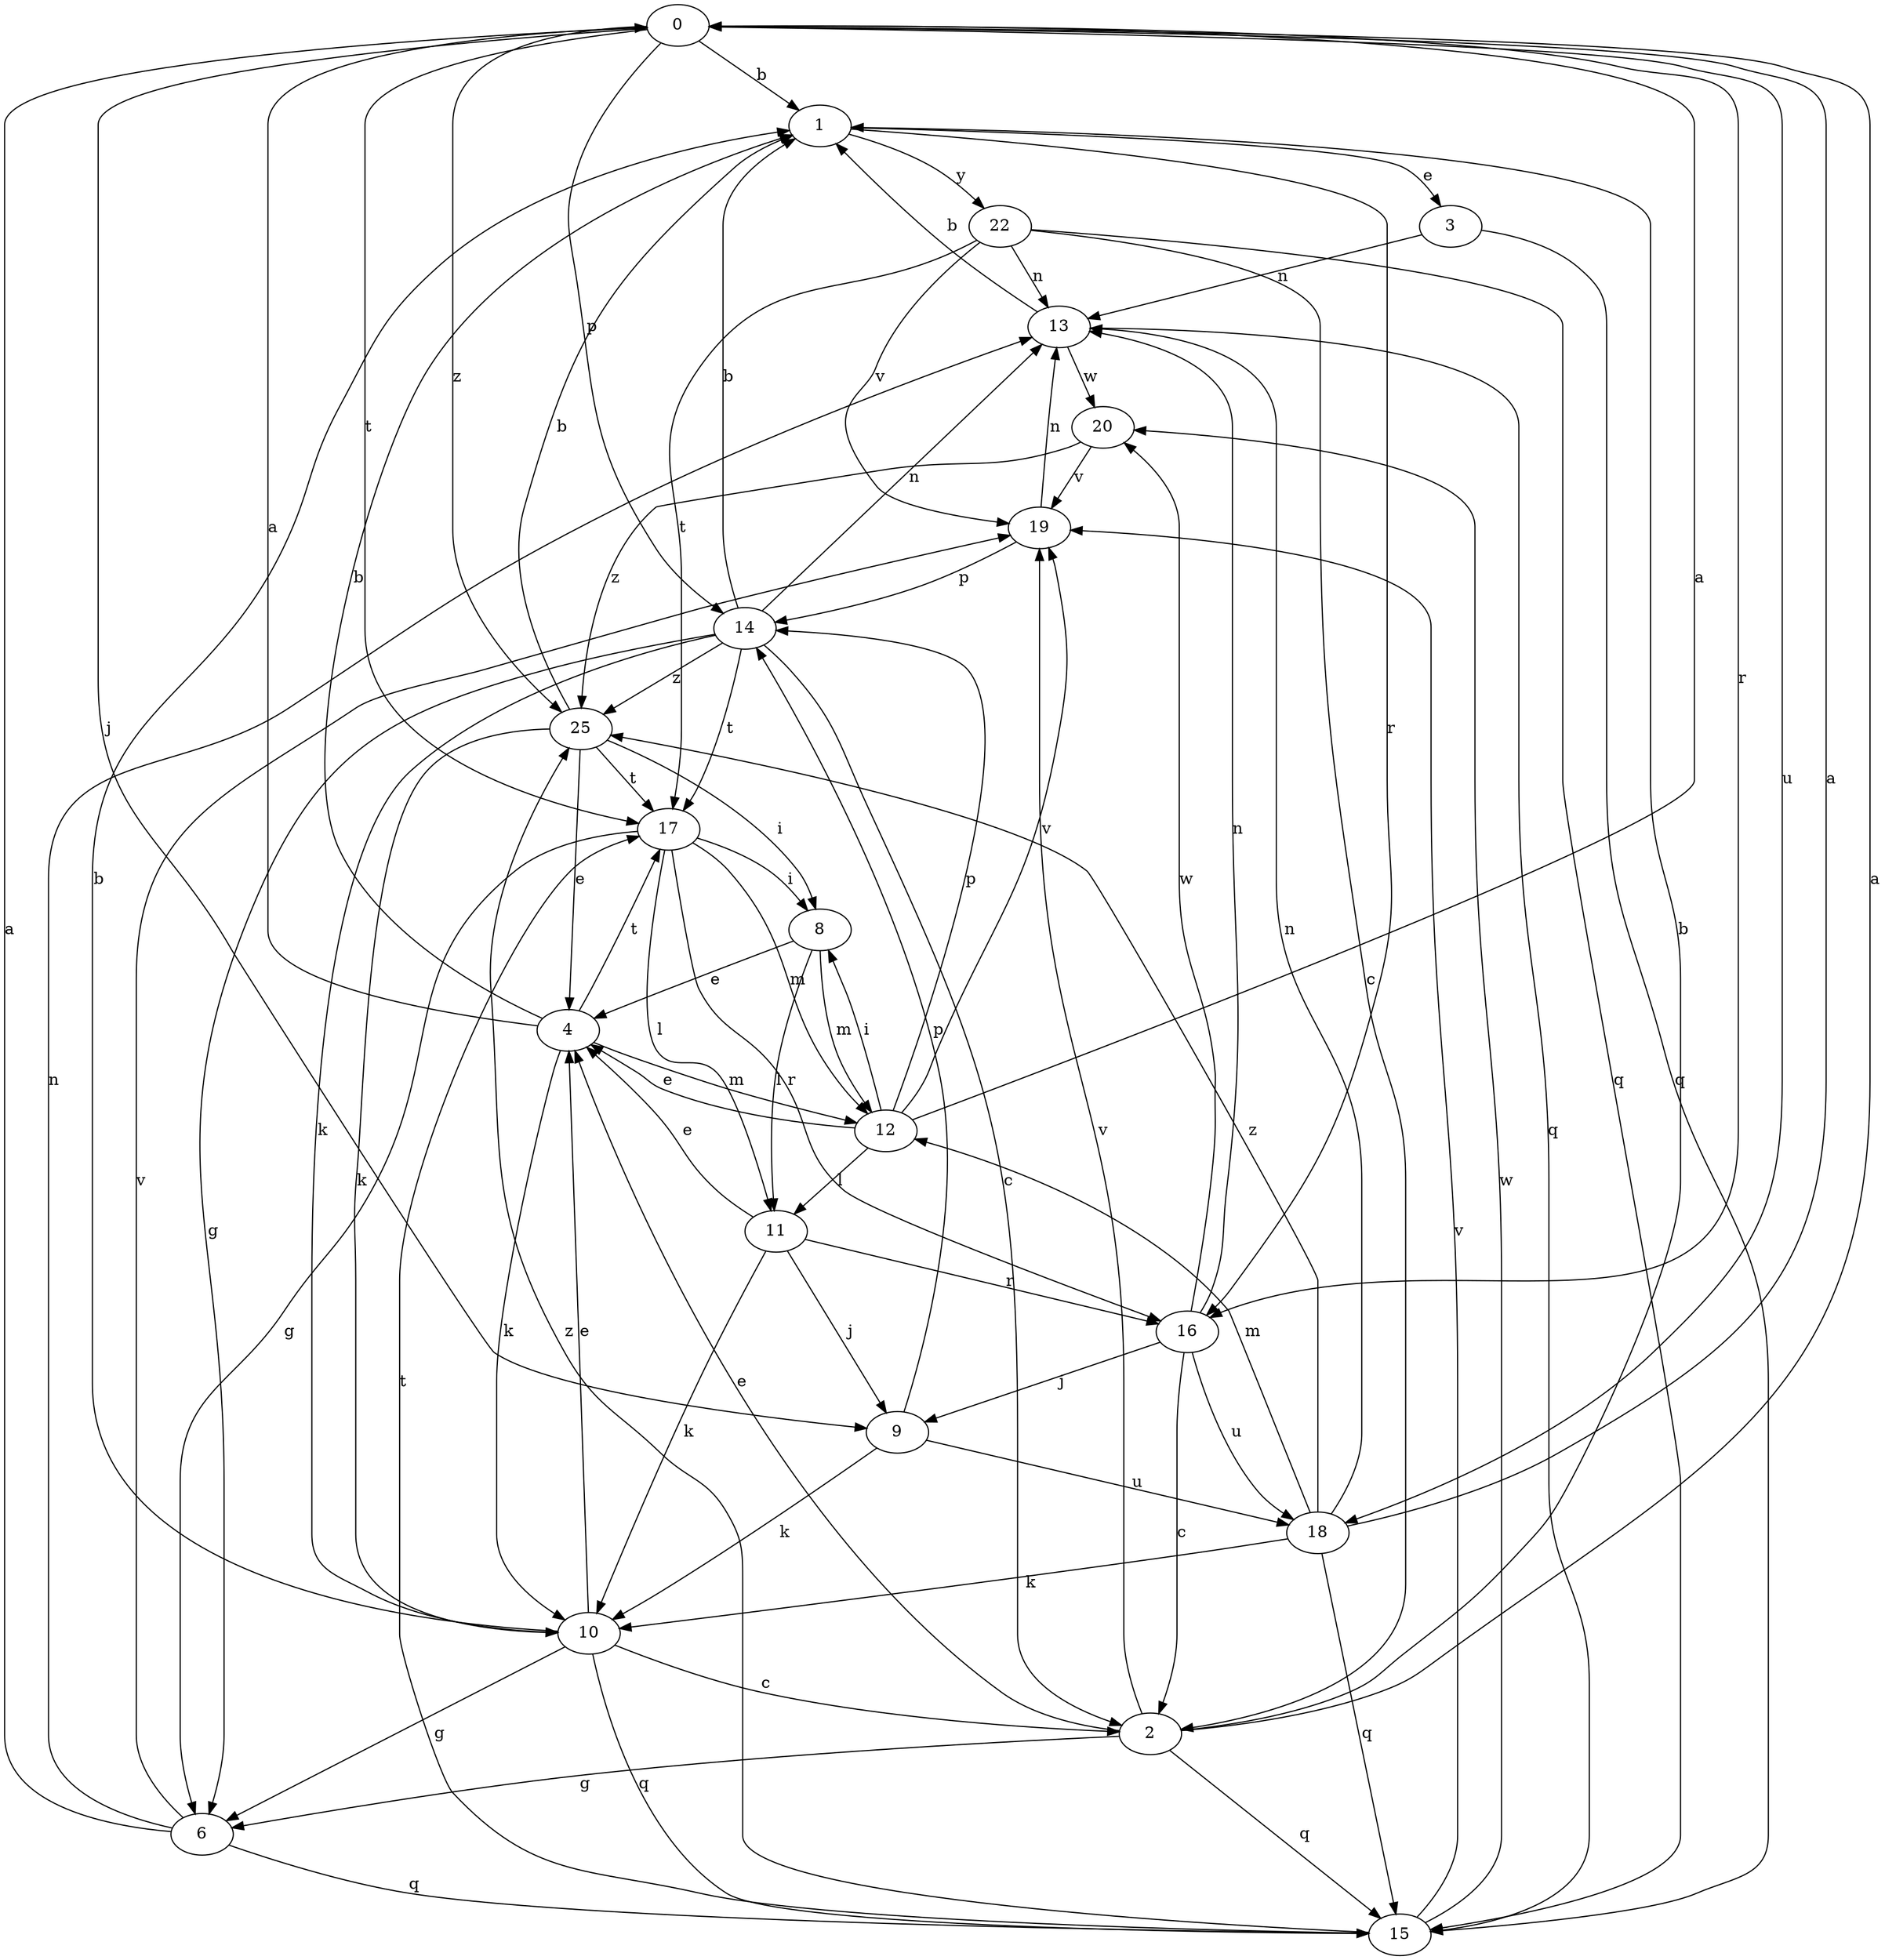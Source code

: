 strict digraph  {
0;
1;
2;
3;
4;
6;
8;
9;
10;
11;
12;
13;
14;
15;
16;
17;
18;
19;
20;
22;
25;
0 -> 1  [label=b];
0 -> 9  [label=j];
0 -> 14  [label=p];
0 -> 16  [label=r];
0 -> 17  [label=t];
0 -> 18  [label=u];
0 -> 25  [label=z];
1 -> 3  [label=e];
1 -> 16  [label=r];
1 -> 22  [label=y];
2 -> 0  [label=a];
2 -> 1  [label=b];
2 -> 4  [label=e];
2 -> 6  [label=g];
2 -> 15  [label=q];
2 -> 19  [label=v];
3 -> 13  [label=n];
3 -> 15  [label=q];
4 -> 0  [label=a];
4 -> 1  [label=b];
4 -> 10  [label=k];
4 -> 12  [label=m];
4 -> 17  [label=t];
6 -> 0  [label=a];
6 -> 13  [label=n];
6 -> 15  [label=q];
6 -> 19  [label=v];
8 -> 4  [label=e];
8 -> 11  [label=l];
8 -> 12  [label=m];
9 -> 10  [label=k];
9 -> 14  [label=p];
9 -> 18  [label=u];
10 -> 1  [label=b];
10 -> 2  [label=c];
10 -> 4  [label=e];
10 -> 6  [label=g];
10 -> 15  [label=q];
11 -> 4  [label=e];
11 -> 9  [label=j];
11 -> 10  [label=k];
11 -> 16  [label=r];
12 -> 0  [label=a];
12 -> 4  [label=e];
12 -> 8  [label=i];
12 -> 11  [label=l];
12 -> 14  [label=p];
12 -> 19  [label=v];
13 -> 1  [label=b];
13 -> 15  [label=q];
13 -> 20  [label=w];
14 -> 1  [label=b];
14 -> 2  [label=c];
14 -> 6  [label=g];
14 -> 10  [label=k];
14 -> 13  [label=n];
14 -> 17  [label=t];
14 -> 25  [label=z];
15 -> 17  [label=t];
15 -> 19  [label=v];
15 -> 20  [label=w];
15 -> 25  [label=z];
16 -> 2  [label=c];
16 -> 9  [label=j];
16 -> 13  [label=n];
16 -> 18  [label=u];
16 -> 20  [label=w];
17 -> 6  [label=g];
17 -> 8  [label=i];
17 -> 11  [label=l];
17 -> 12  [label=m];
17 -> 16  [label=r];
18 -> 0  [label=a];
18 -> 10  [label=k];
18 -> 12  [label=m];
18 -> 13  [label=n];
18 -> 15  [label=q];
18 -> 25  [label=z];
19 -> 13  [label=n];
19 -> 14  [label=p];
20 -> 19  [label=v];
20 -> 25  [label=z];
22 -> 2  [label=c];
22 -> 13  [label=n];
22 -> 15  [label=q];
22 -> 17  [label=t];
22 -> 19  [label=v];
25 -> 1  [label=b];
25 -> 4  [label=e];
25 -> 8  [label=i];
25 -> 10  [label=k];
25 -> 17  [label=t];
}
